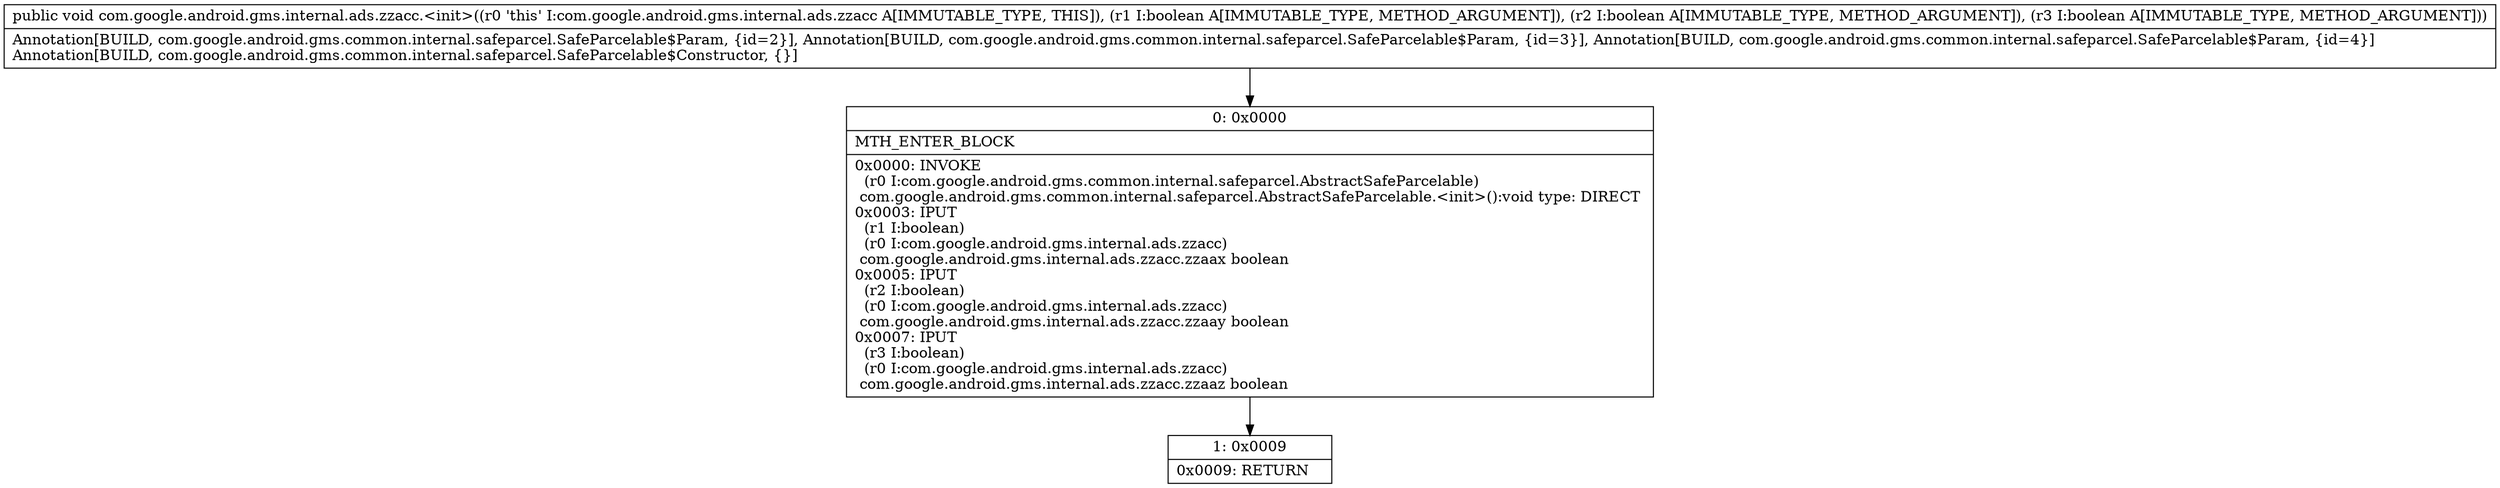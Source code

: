 digraph "CFG forcom.google.android.gms.internal.ads.zzacc.\<init\>(ZZZ)V" {
Node_0 [shape=record,label="{0\:\ 0x0000|MTH_ENTER_BLOCK\l|0x0000: INVOKE  \l  (r0 I:com.google.android.gms.common.internal.safeparcel.AbstractSafeParcelable)\l com.google.android.gms.common.internal.safeparcel.AbstractSafeParcelable.\<init\>():void type: DIRECT \l0x0003: IPUT  \l  (r1 I:boolean)\l  (r0 I:com.google.android.gms.internal.ads.zzacc)\l com.google.android.gms.internal.ads.zzacc.zzaax boolean \l0x0005: IPUT  \l  (r2 I:boolean)\l  (r0 I:com.google.android.gms.internal.ads.zzacc)\l com.google.android.gms.internal.ads.zzacc.zzaay boolean \l0x0007: IPUT  \l  (r3 I:boolean)\l  (r0 I:com.google.android.gms.internal.ads.zzacc)\l com.google.android.gms.internal.ads.zzacc.zzaaz boolean \l}"];
Node_1 [shape=record,label="{1\:\ 0x0009|0x0009: RETURN   \l}"];
MethodNode[shape=record,label="{public void com.google.android.gms.internal.ads.zzacc.\<init\>((r0 'this' I:com.google.android.gms.internal.ads.zzacc A[IMMUTABLE_TYPE, THIS]), (r1 I:boolean A[IMMUTABLE_TYPE, METHOD_ARGUMENT]), (r2 I:boolean A[IMMUTABLE_TYPE, METHOD_ARGUMENT]), (r3 I:boolean A[IMMUTABLE_TYPE, METHOD_ARGUMENT]))  | Annotation[BUILD, com.google.android.gms.common.internal.safeparcel.SafeParcelable$Param, \{id=2\}], Annotation[BUILD, com.google.android.gms.common.internal.safeparcel.SafeParcelable$Param, \{id=3\}], Annotation[BUILD, com.google.android.gms.common.internal.safeparcel.SafeParcelable$Param, \{id=4\}]\lAnnotation[BUILD, com.google.android.gms.common.internal.safeparcel.SafeParcelable$Constructor, \{\}]\l}"];
MethodNode -> Node_0;
Node_0 -> Node_1;
}

